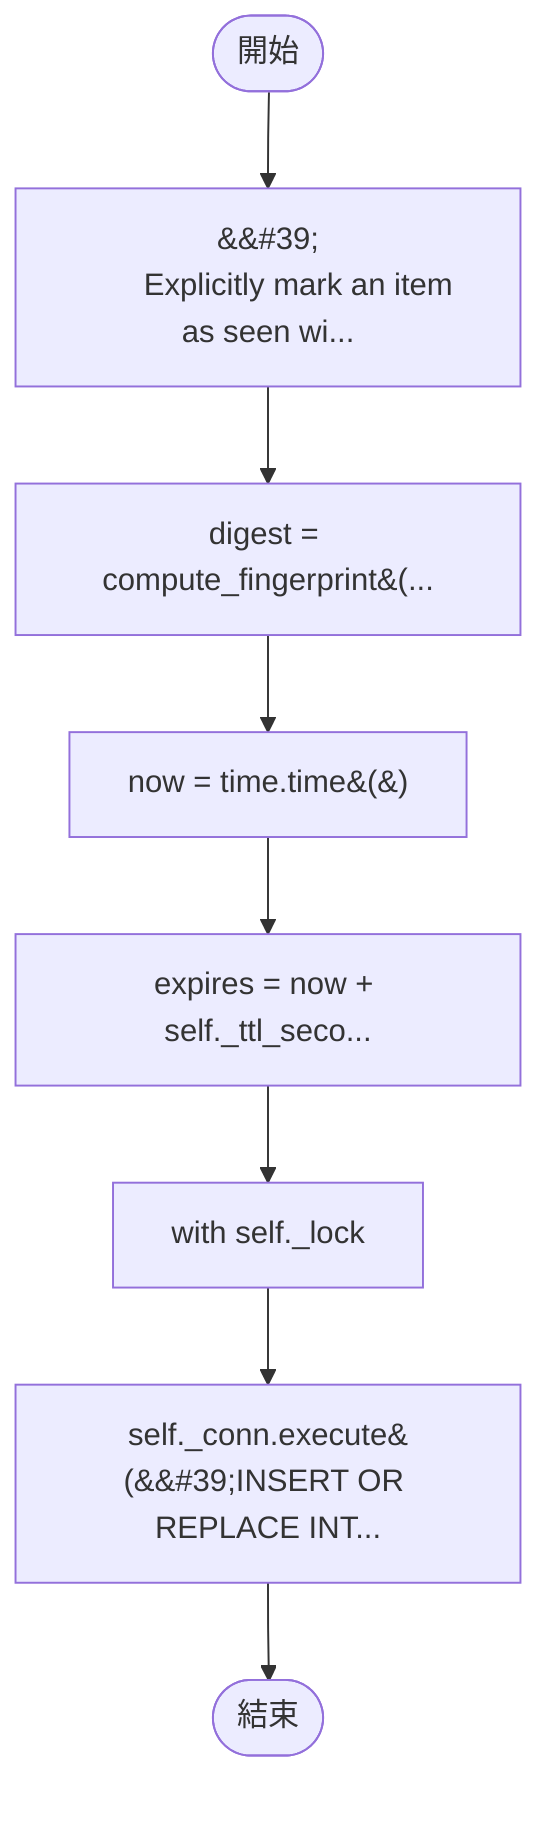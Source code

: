 flowchart TB
    n1([開始])
    n2([結束])
    n3[&amp;&#35;39;\n        Explicitly mark an item as seen wi...]
    n4[digest = compute_fingerprint&#40;...]
    n5[now = time.time&#40;&#41;]
    n6[expires = now + self._ttl_seco...]
    n7[with self._lock]
    n8[self._conn.execute&#40;&amp;&#35;39;INSERT OR REPLACE INT...]
    n1 --> n3
    n3 --> n4
    n4 --> n5
    n5 --> n6
    n6 --> n7
    n7 --> n8
    n8 --> n2